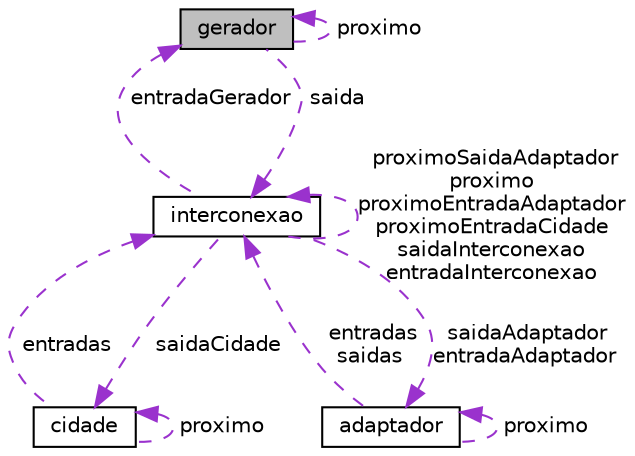 digraph "gerador"
{
  edge [fontname="Helvetica",fontsize="10",labelfontname="Helvetica",labelfontsize="10"];
  node [fontname="Helvetica",fontsize="10",shape=record];
  Node1 [label="gerador",height=0.2,width=0.4,color="black", fillcolor="grey75", style="filled" fontcolor="black"];
  Node2 -> Node1 [dir="back",color="darkorchid3",fontsize="10",style="dashed",label=" saida" ,fontname="Helvetica"];
  Node2 [label="interconexao",height=0.2,width=0.4,color="black", fillcolor="white", style="filled",URL="$structinterconexao.html"];
  Node3 -> Node2 [dir="back",color="darkorchid3",fontsize="10",style="dashed",label=" saidaCidade" ,fontname="Helvetica"];
  Node3 [label="cidade",height=0.2,width=0.4,color="black", fillcolor="white", style="filled",URL="$structcidade.html"];
  Node3 -> Node3 [dir="back",color="darkorchid3",fontsize="10",style="dashed",label=" proximo" ,fontname="Helvetica"];
  Node2 -> Node3 [dir="back",color="darkorchid3",fontsize="10",style="dashed",label=" entradas" ,fontname="Helvetica"];
  Node2 -> Node2 [dir="back",color="darkorchid3",fontsize="10",style="dashed",label=" proximoSaidaAdaptador\nproximo\nproximoEntradaAdaptador\nproximoEntradaCidade\nsaidaInterconexao\nentradaInterconexao" ,fontname="Helvetica"];
  Node4 -> Node2 [dir="back",color="darkorchid3",fontsize="10",style="dashed",label=" saidaAdaptador\nentradaAdaptador" ,fontname="Helvetica"];
  Node4 [label="adaptador",height=0.2,width=0.4,color="black", fillcolor="white", style="filled",URL="$structadaptador.html"];
  Node2 -> Node4 [dir="back",color="darkorchid3",fontsize="10",style="dashed",label=" entradas\nsaidas" ,fontname="Helvetica"];
  Node4 -> Node4 [dir="back",color="darkorchid3",fontsize="10",style="dashed",label=" proximo" ,fontname="Helvetica"];
  Node1 -> Node2 [dir="back",color="darkorchid3",fontsize="10",style="dashed",label=" entradaGerador" ,fontname="Helvetica"];
  Node1 -> Node1 [dir="back",color="darkorchid3",fontsize="10",style="dashed",label=" proximo" ,fontname="Helvetica"];
}
